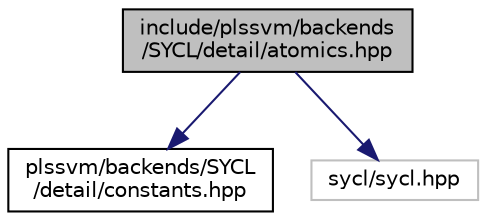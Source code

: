 digraph "include/plssvm/backends/SYCL/detail/atomics.hpp"
{
 // LATEX_PDF_SIZE
  edge [fontname="Helvetica",fontsize="10",labelfontname="Helvetica",labelfontsize="10"];
  node [fontname="Helvetica",fontsize="10",shape=record];
  Node1 [label="include/plssvm/backends\l/SYCL/detail/atomics.hpp",height=0.2,width=0.4,color="black", fillcolor="grey75", style="filled", fontcolor="black",tooltip="Defines an atomic_ref wrapper for the SYCL backend."];
  Node1 -> Node2 [color="midnightblue",fontsize="10",style="solid",fontname="Helvetica"];
  Node2 [label="plssvm/backends/SYCL\l/detail/constants.hpp",height=0.2,width=0.4,color="black", fillcolor="white", style="filled",URL="$backends_2SYCL_2detail_2constants_8hpp.html",tooltip="Global compile-time constants specific to the SYCL backend."];
  Node1 -> Node3 [color="midnightblue",fontsize="10",style="solid",fontname="Helvetica"];
  Node3 [label="sycl/sycl.hpp",height=0.2,width=0.4,color="grey75", fillcolor="white", style="filled",tooltip=" "];
}
